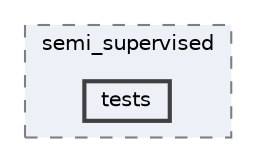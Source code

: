 digraph "/home/jam/Research/IRES-2025/dev/src/llm-scripts/testing/hypothesis-testing/hyp-env/lib/python3.12/site-packages/sklearn/semi_supervised/tests"
{
 // LATEX_PDF_SIZE
  bgcolor="transparent";
  edge [fontname=Helvetica,fontsize=10,labelfontname=Helvetica,labelfontsize=10];
  node [fontname=Helvetica,fontsize=10,shape=box,height=0.2,width=0.4];
  compound=true
  subgraph clusterdir_b1b98c945728ba6842e7ad98ad1eb79a {
    graph [ bgcolor="#edf0f7", pencolor="grey50", label="semi_supervised", fontname=Helvetica,fontsize=10 style="filled,dashed", URL="dir_b1b98c945728ba6842e7ad98ad1eb79a.html",tooltip=""]
  dir_306b52ceea99f2c834a0537d08bd0111 [label="tests", fillcolor="#edf0f7", color="grey25", style="filled,bold", URL="dir_306b52ceea99f2c834a0537d08bd0111.html",tooltip=""];
  }
}

